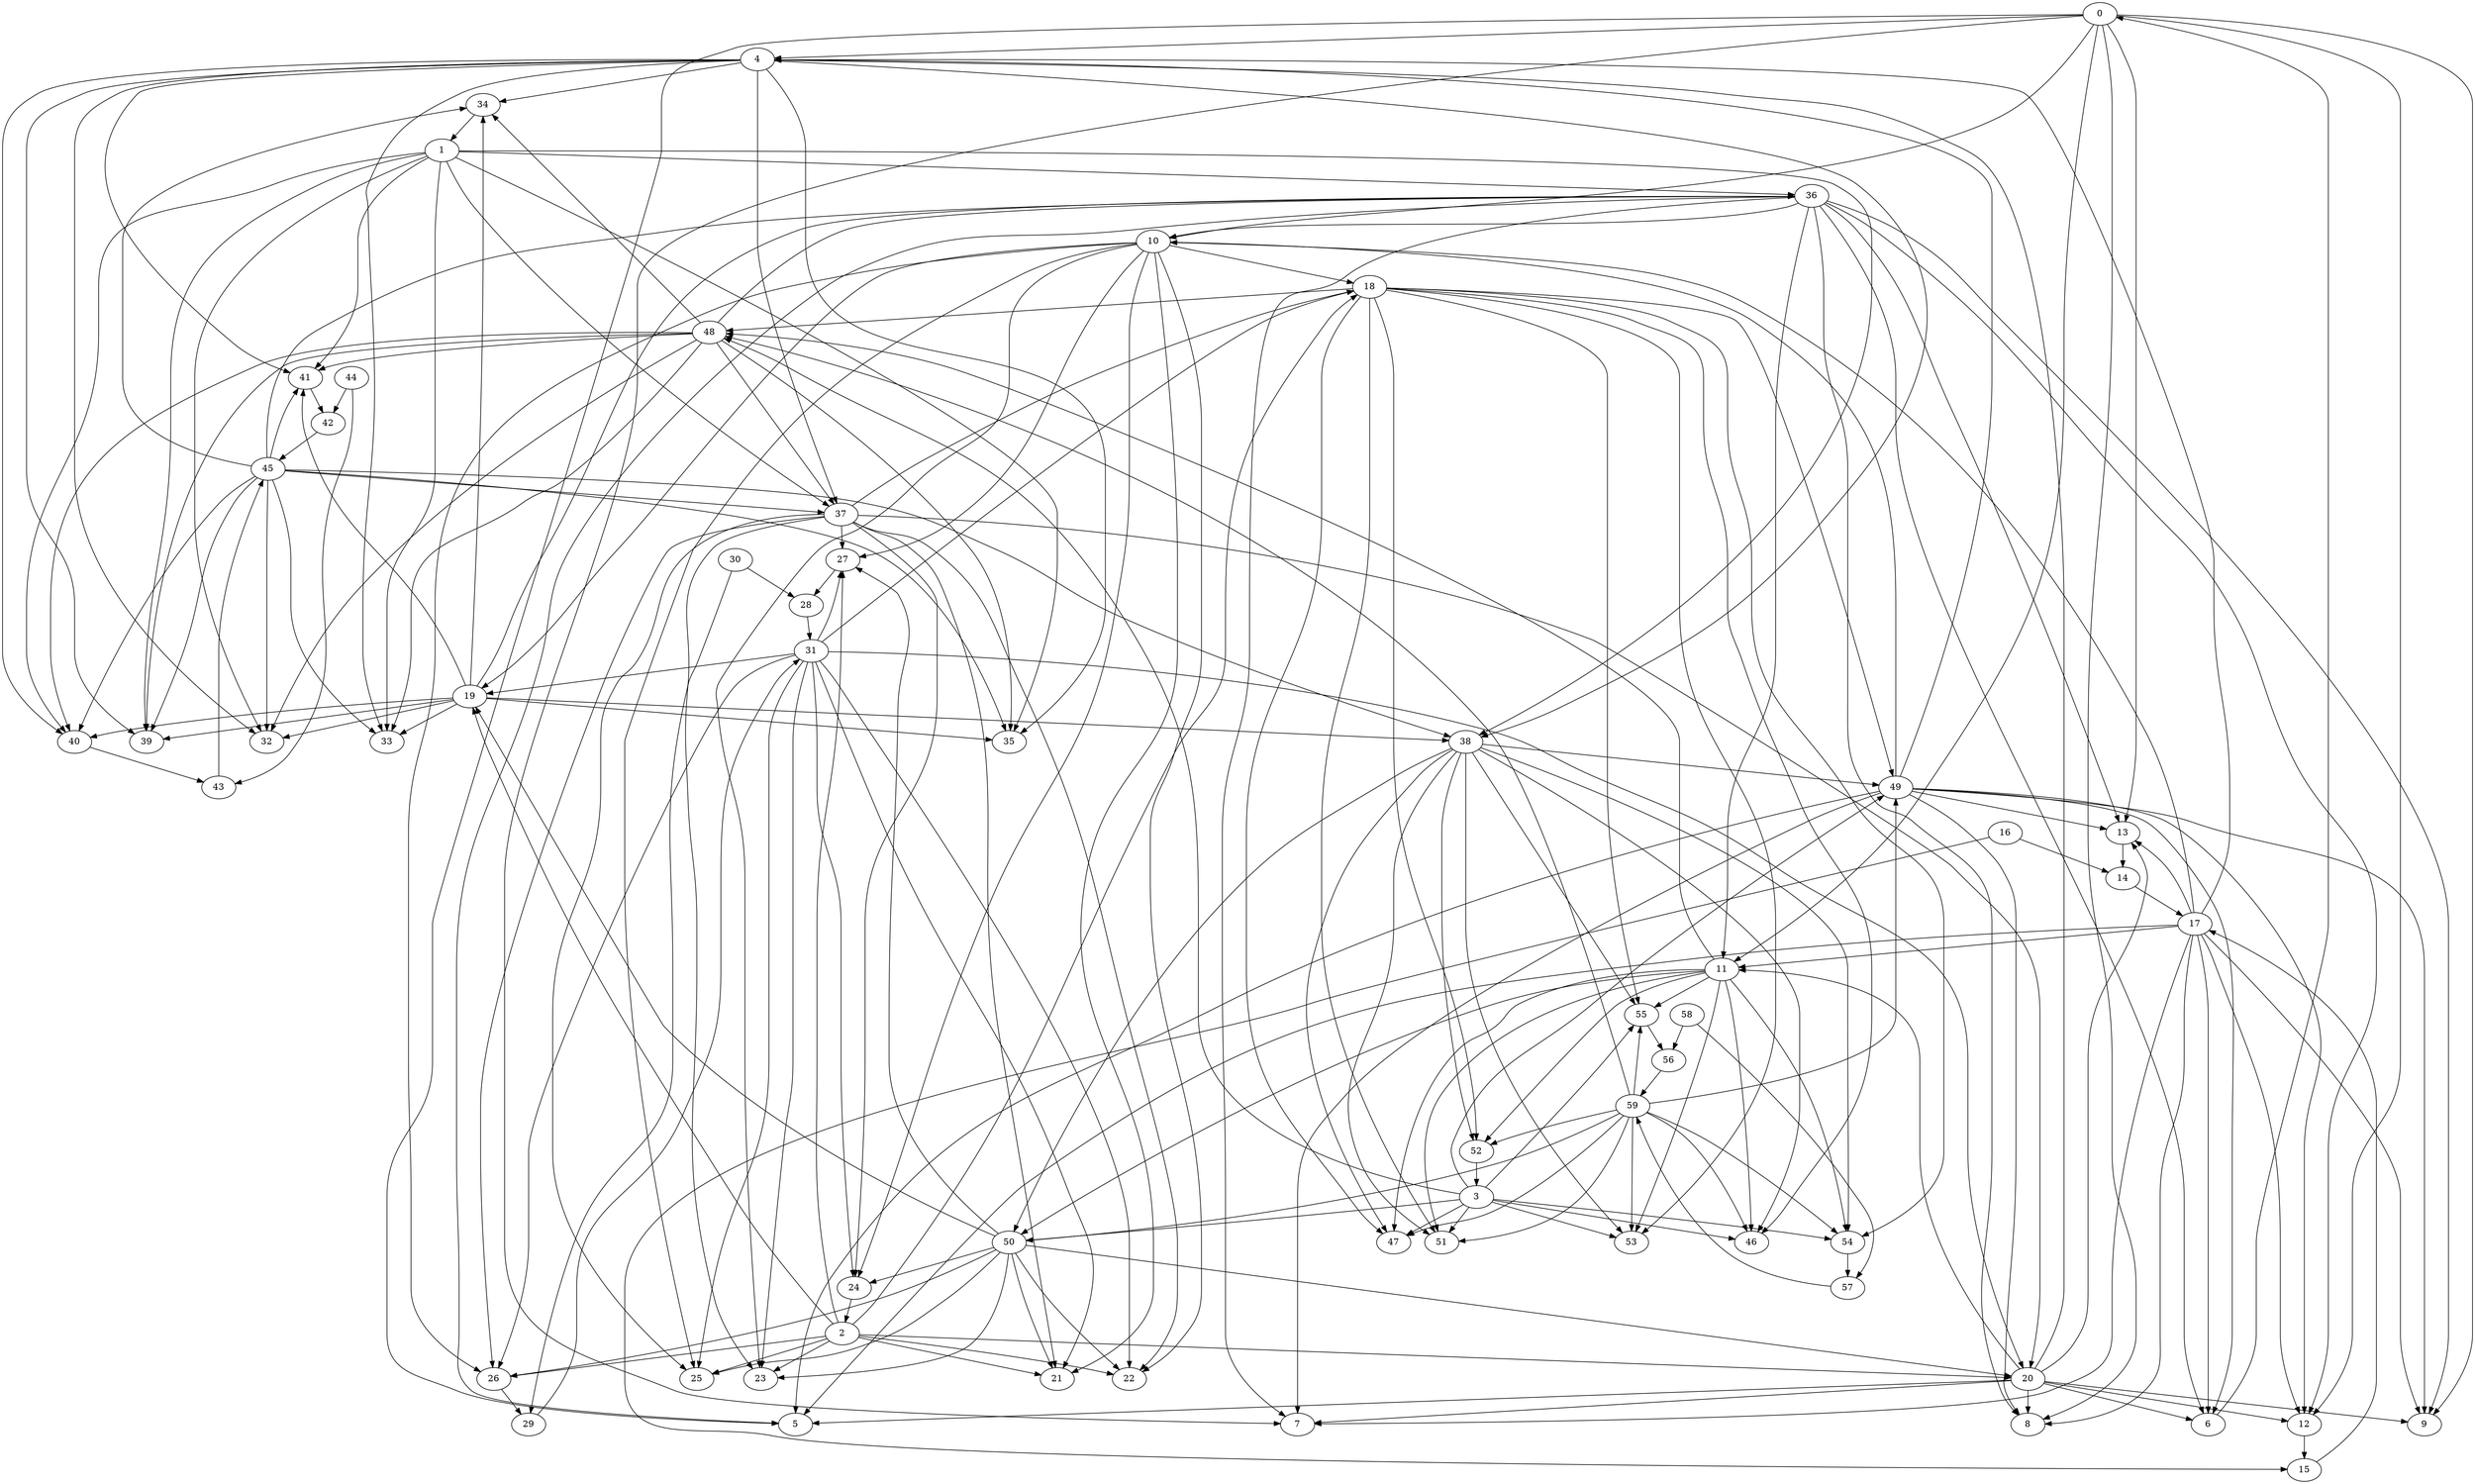 strict digraph  {
0 [arch_label=0, arch_type=memport];
1 [arch_label=1, arch_type=memport];
2 [arch_label=2, arch_type=memport];
3 [arch_label=3, arch_type=memport];
4 [arch_label=4, arch_type=mux];
5 [arch_label=5, arch_type=mux];
6 [arch_label=6, arch_type=mux];
7 [arch_label=7, arch_type=mux];
8 [arch_label=8, arch_type=mux];
9 [arch_label=9, arch_type=mux];
10 [arch_label=10, arch_type=mux];
11 [arch_label=11, arch_type=mux];
12 [arch_label=12, arch_type=mux];
13 [arch_label=13, arch_type=mux];
14 [arch_label=14, arch_type=mux];
15 [arch_label=15, arch_type=mux];
16 [arch_label=16, arch_type=constant];
17 [arch_label=17, arch_type=alu];
18 [arch_label=18, arch_type=mux];
19 [arch_label=19, arch_type=mux];
20 [arch_label=20, arch_type=mux];
21 [arch_label=21, arch_type=mux];
22 [arch_label=22, arch_type=mux];
23 [arch_label=23, arch_type=mux];
24 [arch_label=24, arch_type=mux];
25 [arch_label=25, arch_type=mux];
26 [arch_label=26, arch_type=mux];
27 [arch_label=27, arch_type=mux];
28 [arch_label=28, arch_type=mux];
29 [arch_label=29, arch_type=mux];
30 [arch_label=30, arch_type=constant];
31 [arch_label=31, arch_type=alu];
32 [arch_label=32, arch_type=mux];
33 [arch_label=33, arch_type=mux];
34 [arch_label=34, arch_type=mux];
35 [arch_label=35, arch_type=mux];
36 [arch_label=36, arch_type=mux];
37 [arch_label=37, arch_type=mux];
38 [arch_label=38, arch_type=mux];
39 [arch_label=39, arch_type=mux];
40 [arch_label=40, arch_type=mux];
41 [arch_label=41, arch_type=mux];
42 [arch_label=42, arch_type=mux];
43 [arch_label=43, arch_type=mux];
44 [arch_label=44, arch_type=constant];
45 [arch_label=45, arch_type=alu];
46 [arch_label=46, arch_type=mux];
47 [arch_label=47, arch_type=mux];
48 [arch_label=48, arch_type=mux];
49 [arch_label=49, arch_type=mux];
50 [arch_label=50, arch_type=mux];
51 [arch_label=51, arch_type=mux];
52 [arch_label=52, arch_type=mux];
53 [arch_label=53, arch_type=mux];
54 [arch_label=54, arch_type=mux];
55 [arch_label=55, arch_type=mux];
56 [arch_label=56, arch_type=mux];
57 [arch_label=57, arch_type=mux];
58 [arch_label=58, arch_type=constant];
59 [arch_label=59, arch_type=alu];
0 -> 4;
0 -> 5;
0 -> 7;
0 -> 8;
0 -> 9;
0 -> 10;
0 -> 11;
0 -> 12;
0 -> 13;
1 -> 32;
1 -> 33;
1 -> 35;
1 -> 36;
1 -> 37;
1 -> 38;
1 -> 39;
1 -> 40;
1 -> 41;
2 -> 18;
2 -> 19;
2 -> 20;
2 -> 21;
2 -> 22;
2 -> 23;
2 -> 25;
2 -> 26;
2 -> 27;
3 -> 46;
3 -> 47;
3 -> 48;
3 -> 49;
3 -> 50;
3 -> 51;
3 -> 53;
3 -> 54;
3 -> 55;
4 -> 32;
4 -> 33;
4 -> 34;
4 -> 35;
4 -> 37;
4 -> 38;
4 -> 39;
4 -> 40;
4 -> 41;
6 -> 0;
10 -> 18;
10 -> 19;
10 -> 21;
10 -> 22;
10 -> 23;
10 -> 24;
10 -> 25;
10 -> 26;
10 -> 27;
11 -> 46;
11 -> 47;
11 -> 48;
11 -> 50;
11 -> 51;
11 -> 52;
11 -> 53;
11 -> 54;
11 -> 55;
12 -> 15;
13 -> 14;
14 -> 17;
15 -> 17;
16 -> 14;
16 -> 15;
17 -> 4;
17 -> 5;
17 -> 6;
17 -> 7;
17 -> 8;
17 -> 9;
17 -> 10;
17 -> 11;
17 -> 12;
17 -> 13;
18 -> 46;
18 -> 47;
18 -> 48;
18 -> 49;
18 -> 51;
18 -> 52;
18 -> 53;
18 -> 54;
18 -> 55;
19 -> 32;
19 -> 33;
19 -> 34;
19 -> 35;
19 -> 36;
19 -> 38;
19 -> 39;
19 -> 40;
19 -> 41;
20 -> 4;
20 -> 5;
20 -> 6;
20 -> 7;
20 -> 8;
20 -> 9;
20 -> 11;
20 -> 12;
20 -> 13;
24 -> 2;
26 -> 29;
27 -> 28;
28 -> 31;
29 -> 31;
30 -> 28;
30 -> 29;
31 -> 18;
31 -> 19;
31 -> 20;
31 -> 21;
31 -> 22;
31 -> 23;
31 -> 24;
31 -> 25;
31 -> 26;
31 -> 27;
34 -> 1;
36 -> 5;
36 -> 6;
36 -> 7;
36 -> 8;
36 -> 9;
36 -> 10;
36 -> 11;
36 -> 12;
36 -> 13;
37 -> 18;
37 -> 20;
37 -> 21;
37 -> 22;
37 -> 23;
37 -> 24;
37 -> 25;
37 -> 26;
37 -> 27;
38 -> 46;
38 -> 47;
38 -> 49;
38 -> 50;
38 -> 51;
38 -> 52;
38 -> 53;
38 -> 54;
38 -> 55;
40 -> 43;
41 -> 42;
42 -> 45;
43 -> 45;
44 -> 42;
44 -> 43;
45 -> 32;
45 -> 33;
45 -> 34;
45 -> 35;
45 -> 36;
45 -> 37;
45 -> 38;
45 -> 39;
45 -> 40;
45 -> 41;
48 -> 32;
48 -> 33;
48 -> 34;
48 -> 35;
48 -> 36;
48 -> 37;
48 -> 39;
48 -> 40;
48 -> 41;
49 -> 4;
49 -> 5;
49 -> 6;
49 -> 7;
49 -> 8;
49 -> 9;
49 -> 10;
49 -> 12;
49 -> 13;
50 -> 19;
50 -> 20;
50 -> 21;
50 -> 22;
50 -> 23;
50 -> 24;
50 -> 25;
50 -> 26;
50 -> 27;
52 -> 3;
54 -> 57;
55 -> 56;
56 -> 59;
57 -> 59;
58 -> 56;
58 -> 57;
59 -> 46;
59 -> 47;
59 -> 48;
59 -> 49;
59 -> 50;
59 -> 51;
59 -> 52;
59 -> 53;
59 -> 54;
59 -> 55;
}
